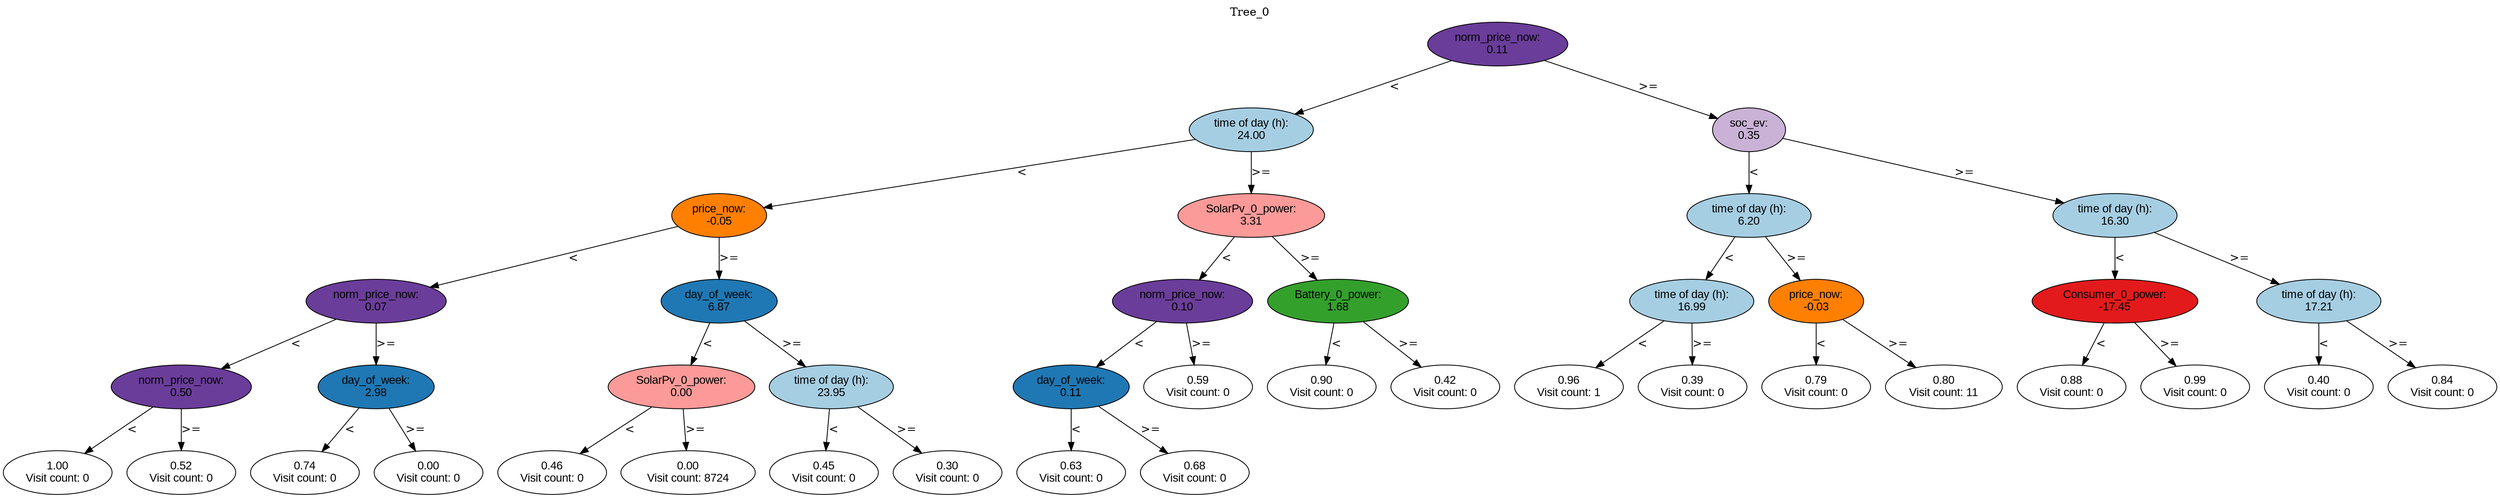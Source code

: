 digraph BST {
    node [fontname="Arial" style=filled colorscheme=paired12];
    0 [ label = "norm_price_now:
0.11" fillcolor=10];
    1 [ label = "time of day (h):
24.00" fillcolor=1];
    2 [ label = "price_now:
-0.05" fillcolor=8];
    3 [ label = "norm_price_now:
0.07" fillcolor=10];
    4 [ label = "norm_price_now:
0.50" fillcolor=10];
    5 [ label = "1.00
Visit count: 0" fillcolor=white];
    6 [ label = "0.52
Visit count: 0" fillcolor=white];
    7 [ label = "day_of_week:
2.98" fillcolor=2];
    8 [ label = "0.74
Visit count: 0" fillcolor=white];
    9 [ label = "0.00
Visit count: 0" fillcolor=white];
    10 [ label = "day_of_week:
6.87" fillcolor=2];
    11 [ label = "SolarPv_0_power:
0.00" fillcolor=5];
    12 [ label = "0.46
Visit count: 0" fillcolor=white];
    13 [ label = "0.00
Visit count: 8724" fillcolor=white];
    14 [ label = "time of day (h):
23.95" fillcolor=1];
    15 [ label = "0.45
Visit count: 0" fillcolor=white];
    16 [ label = "0.30
Visit count: 0" fillcolor=white];
    17 [ label = "SolarPv_0_power:
3.31" fillcolor=5];
    18 [ label = "norm_price_now:
0.10" fillcolor=10];
    19 [ label = "day_of_week:
0.11" fillcolor=2];
    20 [ label = "0.63
Visit count: 0" fillcolor=white];
    21 [ label = "0.68
Visit count: 0" fillcolor=white];
    22 [ label = "0.59
Visit count: 0" fillcolor=white];
    23 [ label = "Battery_0_power:
1.68" fillcolor=4];
    24 [ label = "0.90
Visit count: 0" fillcolor=white];
    25 [ label = "0.42
Visit count: 0" fillcolor=white];
    26 [ label = "soc_ev:
0.35" fillcolor=9];
    27 [ label = "time of day (h):
6.20" fillcolor=1];
    28 [ label = "time of day (h):
16.99" fillcolor=1];
    29 [ label = "0.96
Visit count: 1" fillcolor=white];
    30 [ label = "0.39
Visit count: 0" fillcolor=white];
    31 [ label = "price_now:
-0.03" fillcolor=8];
    32 [ label = "0.79
Visit count: 0" fillcolor=white];
    33 [ label = "0.80
Visit count: 11" fillcolor=white];
    34 [ label = "time of day (h):
16.30" fillcolor=1];
    35 [ label = "Consumer_0_power:
-17.45" fillcolor=6];
    36 [ label = "0.88
Visit count: 0" fillcolor=white];
    37 [ label = "0.99
Visit count: 0" fillcolor=white];
    38 [ label = "time of day (h):
17.21" fillcolor=1];
    39 [ label = "0.40
Visit count: 0" fillcolor=white];
    40 [ label = "0.84
Visit count: 0" fillcolor=white];

    0  -> 1[ label = "<"];
    0  -> 26[ label = ">="];
    1  -> 2[ label = "<"];
    1  -> 17[ label = ">="];
    2  -> 3[ label = "<"];
    2  -> 10[ label = ">="];
    3  -> 4[ label = "<"];
    3  -> 7[ label = ">="];
    4  -> 5[ label = "<"];
    4  -> 6[ label = ">="];
    7  -> 8[ label = "<"];
    7  -> 9[ label = ">="];
    10  -> 11[ label = "<"];
    10  -> 14[ label = ">="];
    11  -> 12[ label = "<"];
    11  -> 13[ label = ">="];
    14  -> 15[ label = "<"];
    14  -> 16[ label = ">="];
    17  -> 18[ label = "<"];
    17  -> 23[ label = ">="];
    18  -> 19[ label = "<"];
    18  -> 22[ label = ">="];
    19  -> 20[ label = "<"];
    19  -> 21[ label = ">="];
    23  -> 24[ label = "<"];
    23  -> 25[ label = ">="];
    26  -> 27[ label = "<"];
    26  -> 34[ label = ">="];
    27  -> 28[ label = "<"];
    27  -> 31[ label = ">="];
    28  -> 29[ label = "<"];
    28  -> 30[ label = ">="];
    31  -> 32[ label = "<"];
    31  -> 33[ label = ">="];
    34  -> 35[ label = "<"];
    34  -> 38[ label = ">="];
    35  -> 36[ label = "<"];
    35  -> 37[ label = ">="];
    38  -> 39[ label = "<"];
    38  -> 40[ label = ">="];

    labelloc="t";
    label="Tree_0";
}